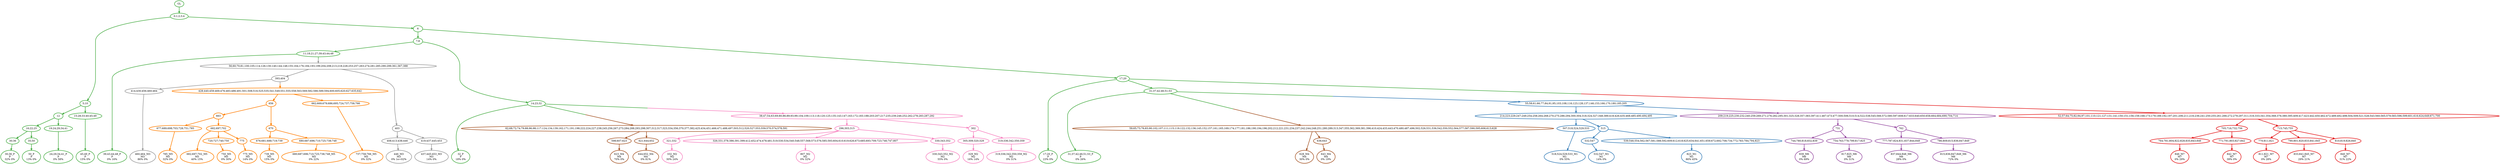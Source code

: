 digraph T {
	{
		rank=same
		98 [penwidth=3,colorscheme=set19,color=3,label="30;36_P\nP\n32% 0%"]
		96 [penwidth=3,colorscheme=set19,color=3,label="50_P\nP\n13% 0%"]
		94 [penwidth=3,colorscheme=set19,color=3,label="24;29;34;41_P\nP\n0% 58%"]
		92 [penwidth=3,colorscheme=set19,color=3,label="45;49_P\nP\n15% 0%"]
		88 [penwidth=3,colorscheme=set19,color=3,label="39;43;44;48_P\nP\n0% 16%"]
		86 [penwidth=3,colorscheme=set19,color=3,label="32_P\nP\n18% 0%"]
		84 [penwidth=3,colorscheme=set19,color=3,label="17;20_P\nP\n23% 0%"]
		82 [penwidth=3,colorscheme=set19,color=3,label="31;37;42;46;51;53_P\nP\n0% 26%"]
		79 [penwidth=3,colorscheme=set19,color=2,label="518;524;529;533_M1\nM1\n0% 55%"]
		76 [penwidth=3,colorscheme=set19,color=2,label="532;547_M1\nM1\n14% 0%"]
		74 [penwidth=3,colorscheme=set19,color=2,label="823_M1\nM1\n86% 45%"]
		71 [penwidth=3,colorscheme=set19,color=8,label="332_M2\nM2\n30% 24%"]
		69 [penwidth=3,colorscheme=set19,color=8,label="807_M2\nM2\n0% 32%"]
		67 [penwidth=3,colorscheme=set19,color=8,label="330;343;352_M2\nM2\n55% 0%"]
		64 [penwidth=3,colorscheme=set19,color=8,label="329_M2\nM2\n16% 14%"]
		62 [penwidth=3,colorscheme=set19,color=8,label="319;336;342;350;359_M2\nM2\n0% 31%"]
		59 [penwidth=3,colorscheme=set19,color=9,label="460;464_M3\nM3\n86% 0%"]
		56 [penwidth=3,colorscheme=set19,color=9,label="446_M3\nM3\n0% 1e+02%"]
		54 [penwidth=3,colorscheme=set19,color=9,label="437;445;453_M3\nM3\n14% 0%"]
		52 [penwidth=3,colorscheme=set19,color=7,label="623_M4\nM4\n70% 0%"]
		50 [penwidth=3,colorscheme=set19,color=7,label="644;652_M4\nM4\n0% 81%"]
		49 [penwidth=3,colorscheme=set19,color=7,label="628_M4\nM4\n30% 0%"]
		47 [penwidth=3,colorscheme=set19,color=7,label="643_M4\nM4\n0% 19%"]
		43 [penwidth=3,colorscheme=set19,color=5,label="785_M5\nM5\n32% 0%"]
		41 [penwidth=3,colorscheme=set19,color=5,label="682;697;702_M5\nM5\n40% 15%"]
		39 [penwidth=3,colorscheme=set19,color=5,label="750_M5\nM5\n0% 30%"]
		37 [penwidth=3,colorscheme=set19,color=5,label="775_M5\nM5\n14% 0%"]
		34 [penwidth=3,colorscheme=set19,color=5,label="739_M5\nM5\n15% 0%"]
		32 [penwidth=3,colorscheme=set19,color=5,label="680;687;696;710;725;738;748_M5\nM5\n0% 22%"]
		30 [penwidth=3,colorscheme=set19,color=5,label="737;758;766_M5\nM5\n0% 32%"]
		27 [penwidth=3,colorscheme=set19,color=4,label="839_M6\nM6\n0% 69%"]
		25 [penwidth=3,colorscheme=set19,color=4,label="817;825_M6\nM6\n0% 31%"]
		22 [penwidth=3,colorscheme=set19,color=4,label="837;844;848_M6\nM6\n28% 0%"]
		20 [penwidth=3,colorscheme=set19,color=4,label="815;836;847;849_M6\nM6\n72% 0%"]
		17 [penwidth=3,colorscheme=set19,color=1,label="846_M7\nM7\n0% 29%"]
		15 [penwidth=3,colorscheme=set19,color=1,label="842_M7\nM7\n39% 0%"]
		12 [penwidth=3,colorscheme=set19,color=1,label="811;821_M7\nM7\n0% 28%"]
		10 [penwidth=3,colorscheme=set19,color=1,label="833;841;845_M7\nM7\n29% 21%"]
		8 [penwidth=3,colorscheme=set19,color=1,label="840_M7\nM7\n31% 22%"]
	}
	104 [penwidth=3,colorscheme=set19,color=3,label="GL"]
	103 [penwidth=3,colorscheme=set19,color=3,label="0;1;2;3;4"]
	102 [penwidth=3,colorscheme=set19,color=3,label="5;10"]
	101 [penwidth=3,colorscheme=set19,color=3,label="12"]
	100 [penwidth=3,colorscheme=set19,color=3,label="16;22;25"]
	99 [penwidth=3,colorscheme=set19,color=3,label="30;36"]
	97 [penwidth=3,colorscheme=set19,color=3,label="35;50"]
	95 [penwidth=3,colorscheme=set19,color=3,label="19;24;29;34;41"]
	93 [penwidth=3,colorscheme=set19,color=3,label="15;28;33;40;45;49"]
	91 [penwidth=3,colorscheme=set19,color=3,label="6"]
	90 [penwidth=3,colorscheme=set19,color=3,label="7;8"]
	89 [penwidth=3,colorscheme=set19,color=3,label="11;18;21;27;39;43;44;48"]
	87 [penwidth=3,colorscheme=set19,color=3,label="14;23;32"]
	85 [penwidth=3,colorscheme=set19,color=3,label="17;20"]
	83 [penwidth=3,colorscheme=set19,color=3,label="31;37;42;46;51;53"]
	81 [penwidth=3,colorscheme=set19,color=2,label="214;223;229;247;249;254;258;264;268;270;275;286;294;300;304;318;324;327;348;389;418;426;435;468;485;490;494;495"]
	80 [penwidth=3,colorscheme=set19,color=2,label="507;518;524;529;533"]
	78 [penwidth=3,colorscheme=set19,color=2,label="515"]
	77 [penwidth=3,colorscheme=set19,color=2,label="532;547"]
	75 [penwidth=3,colorscheme=set19,color=2,label="539;546;554;562;567;581;588;592;609;612;618;625;634;641;651;659;672;692;708;734;772;783;784;794;823"]
	73 [penwidth=3,colorscheme=set19,color=8,label="296;303;315"]
	72 [penwidth=3,colorscheme=set19,color=8,label="321;332"]
	70 [penwidth=3,colorscheme=set19,color=8,label="326;331;378;386;391;399;412;452;474;478;481;519;530;534;540;548;557;568;573;576;585;593;604;610;619;626;673;685;693;709;723;746;747;807"]
	68 [penwidth=3,colorscheme=set19,color=8,label="330;343;352"]
	66 [penwidth=3,colorscheme=set19,color=8,label="302"]
	65 [penwidth=3,colorscheme=set19,color=8,label="305;309;320;329"]
	63 [penwidth=3,colorscheme=set19,color=8,label="319;336;342;350;359"]
	61 [penwidth=3,colorscheme=set19,color=9,label="393;404"]
	60 [penwidth=3,colorscheme=set19,color=9,label="414;430;456;460;464"]
	58 [penwidth=3,colorscheme=set19,color=9,label="403"]
	57 [penwidth=3,colorscheme=set19,color=9,label="408;413;438;446"]
	55 [penwidth=3,colorscheme=set19,color=9,label="419;437;445;453"]
	53 [penwidth=3,colorscheme=set19,color=7,label="598;607;623"]
	51 [penwidth=3,colorscheme=set19,color=7,label="621;644;652"]
	48 [penwidth=3,colorscheme=set19,color=7,label="636;643"]
	46 [penwidth=3,colorscheme=set19,color=5,label="656"]
	45 [penwidth=3,colorscheme=set19,color=5,label="663"]
	44 [penwidth=3,colorscheme=set19,color=5,label="677;689;698;703;728;751;785"]
	42 [penwidth=3,colorscheme=set19,color=5,label="682;697;702"]
	40 [penwidth=3,colorscheme=set19,color=5,label="720;727;740;750"]
	38 [penwidth=3,colorscheme=set19,color=5,label="775"]
	36 [penwidth=3,colorscheme=set19,color=5,label="670"]
	35 [penwidth=3,colorscheme=set19,color=5,label="676;681;688;719;739"]
	33 [penwidth=3,colorscheme=set19,color=5,label="680;687;696;710;725;738;748"]
	31 [penwidth=3,colorscheme=set19,color=5,label="662;669;679;686;695;724;737;758;766"]
	29 [penwidth=3,colorscheme=set19,color=4,label="731"]
	28 [penwidth=3,colorscheme=set19,color=4,label="744;780;818;832;839"]
	26 [penwidth=3,colorscheme=set19,color=4,label="754;763;778;799;817;825"]
	24 [penwidth=3,colorscheme=set19,color=4,label="762"]
	23 [penwidth=3,colorscheme=set19,color=4,label="777;787;824;831;837;844;848"]
	21 [penwidth=3,colorscheme=set19,color=4,label="786;809;815;836;847;849"]
	19 [penwidth=3,colorscheme=set19,color=1,label="705;716;732;756"]
	18 [penwidth=3,colorscheme=set19,color=1,label="764;781;804;822;828;835;843;846"]
	16 [penwidth=3,colorscheme=set19,color=1,label="771;791;803;827;842"]
	14 [penwidth=3,colorscheme=set19,color=1,label="715;745;755"]
	13 [penwidth=3,colorscheme=set19,color=1,label="770;811;821"]
	11 [penwidth=3,colorscheme=set19,color=1,label="790;801;820;833;841;845"]
	9 [penwidth=3,colorscheme=set19,color=1,label="810;819;826;840"]
	7 [penwidth=3,colorscheme=set19,color=5,label="428;440;459;469;476;483;486;491;501;508;516;525;535;541;549;551;555;558;563;569;582;586;589;594;600;605;620;627;635;642"]
	6 [penwidth=3,colorscheme=set19,color=4,label="209;219;225;230;232;240;259;269;271;276;282;295;301;325;328;357;383;397;411;467;473;477;500;506;510;514;522;538;545;566;572;580;597;608;617;633;640;650;658;664;684;690;704;714"]
	5 [penwidth=3,colorscheme=set19,color=1,label="52;57;64;75;82;94;97;101;110;121;127;131;141;150;151;156;159;168;173;179;189;192;197;201;206;211;216;236;241;250;255;261;266;272;279;297;311;316;333;341;354;368;376;380;395;409;417;423;442;450;462;472;489;492;498;504;509;521;528;543;560;565;579;583;596;599;601;616;624;649;671;700"]
	4 [penwidth=3,colorscheme=set19,color=7,label="62;68;72;74;79;88;96;98;117;124;134;139;162;171;191;198;222;224;227;238;245;256;267;273;284;288;293;298;307;312;317;323;334;356;370;377;382;425;434;451;466;471;488;497;503;512;520;527;553;559;570;574;578;591"]
	3 [penwidth=3,colorscheme=set19,color=7,label="59;65;73;76;83;90;102;107;111;115;119;122;132;136;145;152;157;161;165;169;174;177;181;186;190;194;196;202;212;221;231;234;237;242;244;248;251;280;289;313;347;355;362;369;381;396;410;424;433;443;470;480;487;496;502;526;531;536;542;550;552;564;577;587;590;595;606;613;628"]
	2 [penwidth=3,colorscheme=set19,color=9,label="56;60;70;81;100;105;114;126;130;140;144;148;155;164;176;184;193;199;204;208;213;218;228;253;257;263;274;281;285;290;299;361;367;388"]
	1 [penwidth=3,colorscheme=set19,color=8,label="38;47;54;63;69;80;86;89;93;99;104;109;113;118;120;125;135;143;147;163;172;183;188;203;207;217;235;239;246;252;262;278;283;287;292"]
	0 [penwidth=3,colorscheme=set19,color=2,label="55;58;61;66;77;84;91;95;103;108;116;123;128;137;146;153;166;170;180;185;205"]
	104 -> 103 [penwidth=3,colorscheme=set19,color=3]
	103 -> 102 [penwidth=3,colorscheme=set19,color=3]
	103 -> 91 [penwidth=3,colorscheme=set19,color=3]
	102 -> 101 [penwidth=3,colorscheme=set19,color=3]
	102 -> 93 [penwidth=3,colorscheme=set19,color=3]
	101 -> 100 [penwidth=3,colorscheme=set19,color=3]
	101 -> 95 [penwidth=3,colorscheme=set19,color=3]
	100 -> 99 [penwidth=3,colorscheme=set19,color=3]
	100 -> 97 [penwidth=3,colorscheme=set19,color=3]
	99 -> 98 [penwidth=3,colorscheme=set19,color=3]
	97 -> 96 [penwidth=3,colorscheme=set19,color=3]
	95 -> 94 [penwidth=3,colorscheme=set19,color=3]
	93 -> 92 [penwidth=3,colorscheme=set19,color=3]
	91 -> 85 [penwidth=3,colorscheme=set19,color=3]
	91 -> 90 [penwidth=3,colorscheme=set19,color=3]
	90 -> 87 [penwidth=3,colorscheme=set19,color=3]
	90 -> 89 [penwidth=3,colorscheme=set19,color=3]
	89 -> 88 [penwidth=3,colorscheme=set19,color=3]
	89 -> 2 [penwidth=3,colorscheme=set19,color="3;0.5:9"]
	87 -> 86 [penwidth=3,colorscheme=set19,color=3]
	87 -> 4 [penwidth=3,colorscheme=set19,color="3;0.5:7"]
	87 -> 1 [penwidth=3,colorscheme=set19,color="3;0.5:8"]
	85 -> 84 [penwidth=3,colorscheme=set19,color=3]
	85 -> 83 [penwidth=3,colorscheme=set19,color=3]
	85 -> 5 [penwidth=3,colorscheme=set19,color="3;0.5:1"]
	83 -> 82 [penwidth=3,colorscheme=set19,color=3]
	83 -> 3 [penwidth=3,colorscheme=set19,color="3;0.5:7"]
	83 -> 0 [penwidth=3,colorscheme=set19,color="3;0.5:2"]
	81 -> 78 [penwidth=3,colorscheme=set19,color=2]
	81 -> 80 [penwidth=3,colorscheme=set19,color=2]
	80 -> 79 [penwidth=3,colorscheme=set19,color=2]
	78 -> 77 [penwidth=3,colorscheme=set19,color=2]
	78 -> 75 [penwidth=3,colorscheme=set19,color=2]
	77 -> 76 [penwidth=3,colorscheme=set19,color=2]
	75 -> 74 [penwidth=3,colorscheme=set19,color=2]
	73 -> 68 [penwidth=3,colorscheme=set19,color=8]
	73 -> 70 [penwidth=3,colorscheme=set19,color=8]
	73 -> 72 [penwidth=3,colorscheme=set19,color=8]
	72 -> 71 [penwidth=3,colorscheme=set19,color=8]
	70 -> 69 [penwidth=3,colorscheme=set19,color=8]
	68 -> 67 [penwidth=3,colorscheme=set19,color=8]
	66 -> 63 [penwidth=3,colorscheme=set19,color=8]
	66 -> 65 [penwidth=3,colorscheme=set19,color=8]
	65 -> 64 [penwidth=3,colorscheme=set19,color=8]
	63 -> 62 [penwidth=3,colorscheme=set19,color=8]
	61 -> 60 [penwidth=3,colorscheme=set19,color=9]
	61 -> 7 [penwidth=3,colorscheme=set19,color="9;0.5:5"]
	60 -> 59 [penwidth=3,colorscheme=set19,color=9]
	58 -> 55 [penwidth=3,colorscheme=set19,color=9]
	58 -> 57 [penwidth=3,colorscheme=set19,color=9]
	57 -> 56 [penwidth=3,colorscheme=set19,color=9]
	55 -> 54 [penwidth=3,colorscheme=set19,color=9]
	53 -> 52 [penwidth=3,colorscheme=set19,color=7]
	51 -> 50 [penwidth=3,colorscheme=set19,color=7]
	48 -> 47 [penwidth=3,colorscheme=set19,color=7]
	46 -> 45 [penwidth=3,colorscheme=set19,color=5]
	46 -> 36 [penwidth=3,colorscheme=set19,color=5]
	45 -> 42 [penwidth=3,colorscheme=set19,color=5]
	45 -> 44 [penwidth=3,colorscheme=set19,color=5]
	44 -> 43 [penwidth=3,colorscheme=set19,color=5]
	42 -> 41 [penwidth=3,colorscheme=set19,color=5]
	42 -> 38 [penwidth=3,colorscheme=set19,color=5]
	42 -> 40 [penwidth=3,colorscheme=set19,color=5]
	40 -> 39 [penwidth=3,colorscheme=set19,color=5]
	38 -> 37 [penwidth=3,colorscheme=set19,color=5]
	36 -> 33 [penwidth=3,colorscheme=set19,color=5]
	36 -> 35 [penwidth=3,colorscheme=set19,color=5]
	35 -> 34 [penwidth=3,colorscheme=set19,color=5]
	33 -> 32 [penwidth=3,colorscheme=set19,color=5]
	31 -> 30 [penwidth=3,colorscheme=set19,color=5]
	29 -> 26 [penwidth=3,colorscheme=set19,color=4]
	29 -> 28 [penwidth=3,colorscheme=set19,color=4]
	28 -> 27 [penwidth=3,colorscheme=set19,color=4]
	26 -> 25 [penwidth=3,colorscheme=set19,color=4]
	24 -> 21 [penwidth=3,colorscheme=set19,color=4]
	24 -> 23 [penwidth=3,colorscheme=set19,color=4]
	23 -> 22 [penwidth=3,colorscheme=set19,color=4]
	21 -> 20 [penwidth=3,colorscheme=set19,color=4]
	19 -> 16 [penwidth=3,colorscheme=set19,color=1]
	19 -> 18 [penwidth=3,colorscheme=set19,color=1]
	18 -> 17 [penwidth=3,colorscheme=set19,color=1]
	16 -> 15 [penwidth=3,colorscheme=set19,color=1]
	14 -> 9 [penwidth=3,colorscheme=set19,color=1]
	14 -> 11 [penwidth=3,colorscheme=set19,color=1]
	14 -> 13 [penwidth=3,colorscheme=set19,color=1]
	13 -> 12 [penwidth=3,colorscheme=set19,color=1]
	11 -> 10 [penwidth=3,colorscheme=set19,color=1]
	9 -> 8 [penwidth=3,colorscheme=set19,color=1]
	7 -> 46 [penwidth=3,colorscheme=set19,color=5]
	7 -> 31 [penwidth=3,colorscheme=set19,color=5]
	6 -> 29 [penwidth=3,colorscheme=set19,color=4]
	6 -> 24 [penwidth=3,colorscheme=set19,color=4]
	5 -> 19 [penwidth=3,colorscheme=set19,color=1]
	5 -> 14 [penwidth=3,colorscheme=set19,color=1]
	4 -> 53 [penwidth=3,colorscheme=set19,color=7]
	4 -> 51 [penwidth=3,colorscheme=set19,color=7]
	3 -> 49 [penwidth=3,colorscheme=set19,color=7]
	3 -> 48 [penwidth=3,colorscheme=set19,color=7]
	2 -> 61 [penwidth=3,colorscheme=set19,color=9]
	2 -> 58 [penwidth=3,colorscheme=set19,color=9]
	1 -> 73 [penwidth=3,colorscheme=set19,color=8]
	1 -> 66 [penwidth=3,colorscheme=set19,color=8]
	0 -> 81 [penwidth=3,colorscheme=set19,color=2]
	0 -> 6 [penwidth=3,colorscheme=set19,color="2;0.5:4"]
}
